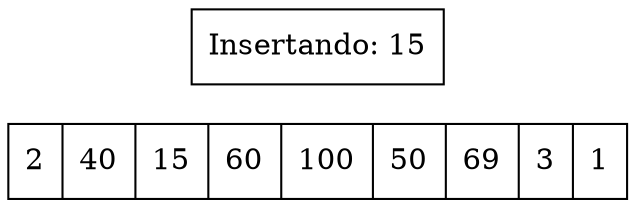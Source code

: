 digraph G{ node [shape = record ];
 rankdir=LR;X[label="{ 2|40|15|60|100|50|69|3|1}" pos = "10,1!" ]puntDer[label="Insertando: 15" pos = "9,2!"] 
}
